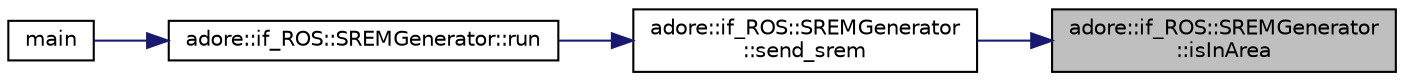 digraph "adore::if_ROS::SREMGenerator::isInArea"
{
 // LATEX_PDF_SIZE
  edge [fontname="Helvetica",fontsize="10",labelfontname="Helvetica",labelfontsize="10"];
  node [fontname="Helvetica",fontsize="10",shape=record];
  rankdir="RL";
  Node1 [label="adore::if_ROS::SREMGenerator\l::isInArea",height=0.2,width=0.4,color="black", fillcolor="grey75", style="filled", fontcolor="black",tooltip=" "];
  Node1 -> Node2 [dir="back",color="midnightblue",fontsize="10",style="solid",fontname="Helvetica"];
  Node2 [label="adore::if_ROS::SREMGenerator\l::send_srem",height=0.2,width=0.4,color="black", fillcolor="white", style="filled",URL="$classadore_1_1if__ROS_1_1SREMGenerator.html#a38287294649696bd5d96ff4d274ba2b9",tooltip=" "];
  Node2 -> Node3 [dir="back",color="midnightblue",fontsize="10",style="solid",fontname="Helvetica"];
  Node3 [label="adore::if_ROS::SREMGenerator::run",height=0.2,width=0.4,color="black", fillcolor="white", style="filled",URL="$classadore_1_1if__ROS_1_1SREMGenerator.html#a60aeeebba9731489f07c695d927b08c6",tooltip=" "];
  Node3 -> Node4 [dir="back",color="midnightblue",fontsize="10",style="solid",fontname="Helvetica"];
  Node4 [label="main",height=0.2,width=0.4,color="black", fillcolor="white", style="filled",URL="$srem__generator__node_8cpp.html#a3c04138a5bfe5d72780bb7e82a18e627",tooltip=" "];
}

